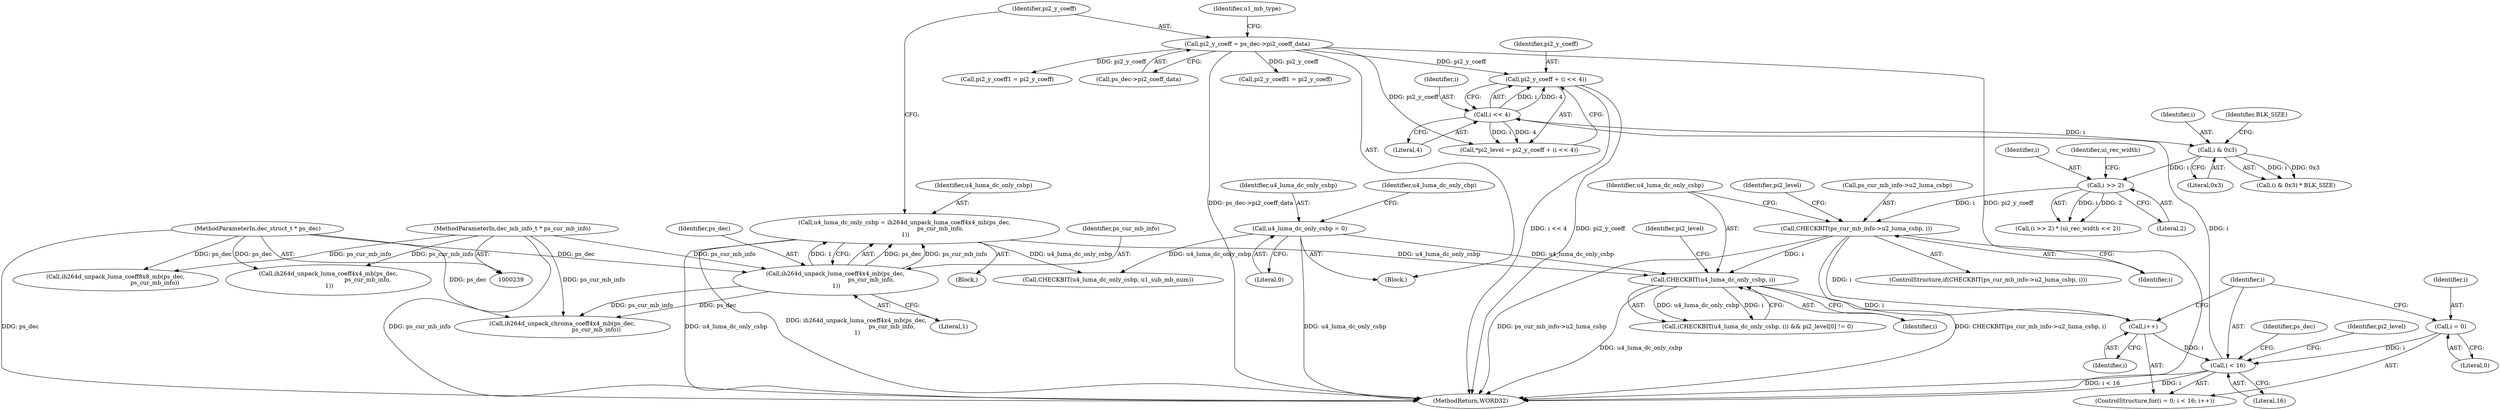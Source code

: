 digraph "0_Android_a583270e1c96d307469c83dc42bd3c5f1b9ef63f@pointer" {
"1000916" [label="(Call,pi2_y_coeff + (i << 4))"];
"1000779" [label="(Call,pi2_y_coeff = ps_dec->pi2_coeff_data)"];
"1000918" [label="(Call,i << 4)"];
"1000907" [label="(Call,i < 16)"];
"1000904" [label="(Call,i = 0)"];
"1000910" [label="(Call,i++)"];
"1000941" [label="(Call,CHECKBIT(ps_cur_mb_info->u2_luma_csbp, i))"];
"1000933" [label="(Call,i >> 2)"];
"1000928" [label="(Call,i & 0x3)"];
"1000976" [label="(Call,CHECKBIT(u4_luma_dc_only_csbp, i))"];
"1000750" [label="(Call,u4_luma_dc_only_csbp = ih264d_unpack_luma_coeff4x4_mb(ps_dec,\n                                       ps_cur_mb_info,\n 1))"];
"1000752" [label="(Call,ih264d_unpack_luma_coeff4x4_mb(ps_dec,\n                                       ps_cur_mb_info,\n 1))"];
"1000240" [label="(MethodParameterIn,dec_struct_t * ps_dec)"];
"1000241" [label="(MethodParameterIn,dec_mb_info_t * ps_cur_mb_info)"];
"1000334" [label="(Call,u4_luma_dc_only_csbp = 0)"];
"1000930" [label="(Literal,0x3)"];
"1000942" [label="(Call,ps_cur_mb_info->u2_luma_csbp)"];
"1000917" [label="(Identifier,pi2_y_coeff)"];
"1000907" [label="(Call,i < 16)"];
"1003254" [label="(MethodReturn,WORD32)"];
"1002220" [label="(Call,pi2_y_coeff1 = pi2_y_coeff)"];
"1000910" [label="(Call,i++)"];
"1000336" [label="(Literal,0)"];
"1000941" [label="(Call,CHECKBIT(ps_cur_mb_info->u2_luma_csbp, i))"];
"1000751" [label="(Identifier,u4_luma_dc_only_csbp)"];
"1000932" [label="(Call,(i >> 2) * (ui_rec_width << 2))"];
"1000937" [label="(Identifier,ui_rec_width)"];
"1000749" [label="(Block,)"];
"1000920" [label="(Literal,4)"];
"1002614" [label="(Identifier,ps_dec)"];
"1000904" [label="(Call,i = 0)"];
"1000918" [label="(Call,i << 4)"];
"1000928" [label="(Call,i & 0x3)"];
"1000940" [label="(ControlStructure,if(CHECKBIT(ps_cur_mb_info->u2_luma_csbp, i)))"];
"1000909" [label="(Literal,16)"];
"1000768" [label="(Call,ih264d_unpack_luma_coeff4x4_mb(ps_dec,\n                                           ps_cur_mb_info,\n 1))"];
"1000779" [label="(Call,pi2_y_coeff = ps_dec->pi2_coeff_data)"];
"1000905" [label="(Identifier,i)"];
"1000915" [label="(Identifier,pi2_level)"];
"1000241" [label="(MethodParameterIn,dec_mb_info_t * ps_cur_mb_info)"];
"1000750" [label="(Call,u4_luma_dc_only_csbp = ih264d_unpack_luma_coeff4x4_mb(ps_dec,\n                                       ps_cur_mb_info,\n 1))"];
"1000903" [label="(ControlStructure,for(i = 0; i < 16; i++))"];
"1000906" [label="(Literal,0)"];
"1000945" [label="(Identifier,i)"];
"1000754" [label="(Identifier,ps_cur_mb_info)"];
"1000240" [label="(MethodParameterIn,dec_struct_t * ps_dec)"];
"1000934" [label="(Identifier,i)"];
"1000334" [label="(Call,u4_luma_dc_only_csbp = 0)"];
"1000976" [label="(Call,CHECKBIT(u4_luma_dc_only_csbp, i))"];
"1000243" [label="(Block,)"];
"1000776" [label="(Call,ih264d_unpack_luma_coeff8x8_mb(ps_dec,\n                                           ps_cur_mb_info))"];
"1000335" [label="(Identifier,u4_luma_dc_only_csbp)"];
"1002613" [label="(Call,ih264d_unpack_chroma_coeff4x4_mb(ps_dec,\n                                     ps_cur_mb_info))"];
"1000752" [label="(Call,ih264d_unpack_luma_coeff4x4_mb(ps_dec,\n                                       ps_cur_mb_info,\n 1))"];
"1000935" [label="(Literal,2)"];
"1000948" [label="(Identifier,pi2_level)"];
"1000914" [label="(Call,*pi2_level = pi2_y_coeff + (i << 4))"];
"1000908" [label="(Identifier,i)"];
"1000755" [label="(Literal,1)"];
"1000786" [label="(Identifier,u1_mb_type)"];
"1000919" [label="(Identifier,i)"];
"1000911" [label="(Identifier,i)"];
"1000927" [label="(Call,(i & 0x3) * BLK_SIZE)"];
"1000931" [label="(Identifier,BLK_SIZE)"];
"1000978" [label="(Identifier,i)"];
"1000929" [label="(Identifier,i)"];
"1000933" [label="(Call,i >> 2)"];
"1000981" [label="(Identifier,pi2_level)"];
"1000781" [label="(Call,ps_dec->pi2_coeff_data)"];
"1001389" [label="(Call,pi2_y_coeff1 = pi2_y_coeff)"];
"1001716" [label="(Call,CHECKBIT(u4_luma_dc_only_csbp, u1_sub_mb_num))"];
"1000780" [label="(Identifier,pi2_y_coeff)"];
"1000975" [label="(Call,(CHECKBIT(u4_luma_dc_only_csbp, i)) && pi2_level[0] != 0)"];
"1000916" [label="(Call,pi2_y_coeff + (i << 4))"];
"1000753" [label="(Identifier,ps_dec)"];
"1000977" [label="(Identifier,u4_luma_dc_only_csbp)"];
"1000339" [label="(Identifier,u4_luma_dc_only_cbp)"];
"1000916" -> "1000914"  [label="AST: "];
"1000916" -> "1000918"  [label="CFG: "];
"1000917" -> "1000916"  [label="AST: "];
"1000918" -> "1000916"  [label="AST: "];
"1000914" -> "1000916"  [label="CFG: "];
"1000916" -> "1003254"  [label="DDG: i << 4"];
"1000916" -> "1003254"  [label="DDG: pi2_y_coeff"];
"1000779" -> "1000916"  [label="DDG: pi2_y_coeff"];
"1000918" -> "1000916"  [label="DDG: i"];
"1000918" -> "1000916"  [label="DDG: 4"];
"1000779" -> "1000243"  [label="AST: "];
"1000779" -> "1000781"  [label="CFG: "];
"1000780" -> "1000779"  [label="AST: "];
"1000781" -> "1000779"  [label="AST: "];
"1000786" -> "1000779"  [label="CFG: "];
"1000779" -> "1003254"  [label="DDG: pi2_y_coeff"];
"1000779" -> "1003254"  [label="DDG: ps_dec->pi2_coeff_data"];
"1000779" -> "1000914"  [label="DDG: pi2_y_coeff"];
"1000779" -> "1001389"  [label="DDG: pi2_y_coeff"];
"1000779" -> "1002220"  [label="DDG: pi2_y_coeff"];
"1000918" -> "1000920"  [label="CFG: "];
"1000919" -> "1000918"  [label="AST: "];
"1000920" -> "1000918"  [label="AST: "];
"1000918" -> "1000914"  [label="DDG: i"];
"1000918" -> "1000914"  [label="DDG: 4"];
"1000907" -> "1000918"  [label="DDG: i"];
"1000918" -> "1000928"  [label="DDG: i"];
"1000907" -> "1000903"  [label="AST: "];
"1000907" -> "1000909"  [label="CFG: "];
"1000908" -> "1000907"  [label="AST: "];
"1000909" -> "1000907"  [label="AST: "];
"1000915" -> "1000907"  [label="CFG: "];
"1002614" -> "1000907"  [label="CFG: "];
"1000907" -> "1003254"  [label="DDG: i < 16"];
"1000907" -> "1003254"  [label="DDG: i"];
"1000904" -> "1000907"  [label="DDG: i"];
"1000910" -> "1000907"  [label="DDG: i"];
"1000904" -> "1000903"  [label="AST: "];
"1000904" -> "1000906"  [label="CFG: "];
"1000905" -> "1000904"  [label="AST: "];
"1000906" -> "1000904"  [label="AST: "];
"1000908" -> "1000904"  [label="CFG: "];
"1000910" -> "1000903"  [label="AST: "];
"1000910" -> "1000911"  [label="CFG: "];
"1000911" -> "1000910"  [label="AST: "];
"1000908" -> "1000910"  [label="CFG: "];
"1000941" -> "1000910"  [label="DDG: i"];
"1000976" -> "1000910"  [label="DDG: i"];
"1000941" -> "1000940"  [label="AST: "];
"1000941" -> "1000945"  [label="CFG: "];
"1000942" -> "1000941"  [label="AST: "];
"1000945" -> "1000941"  [label="AST: "];
"1000948" -> "1000941"  [label="CFG: "];
"1000977" -> "1000941"  [label="CFG: "];
"1000941" -> "1003254"  [label="DDG: ps_cur_mb_info->u2_luma_csbp"];
"1000941" -> "1003254"  [label="DDG: CHECKBIT(ps_cur_mb_info->u2_luma_csbp, i)"];
"1000933" -> "1000941"  [label="DDG: i"];
"1000941" -> "1000976"  [label="DDG: i"];
"1000933" -> "1000932"  [label="AST: "];
"1000933" -> "1000935"  [label="CFG: "];
"1000934" -> "1000933"  [label="AST: "];
"1000935" -> "1000933"  [label="AST: "];
"1000937" -> "1000933"  [label="CFG: "];
"1000933" -> "1000932"  [label="DDG: i"];
"1000933" -> "1000932"  [label="DDG: 2"];
"1000928" -> "1000933"  [label="DDG: i"];
"1000928" -> "1000927"  [label="AST: "];
"1000928" -> "1000930"  [label="CFG: "];
"1000929" -> "1000928"  [label="AST: "];
"1000930" -> "1000928"  [label="AST: "];
"1000931" -> "1000928"  [label="CFG: "];
"1000928" -> "1000927"  [label="DDG: i"];
"1000928" -> "1000927"  [label="DDG: 0x3"];
"1000976" -> "1000975"  [label="AST: "];
"1000976" -> "1000978"  [label="CFG: "];
"1000977" -> "1000976"  [label="AST: "];
"1000978" -> "1000976"  [label="AST: "];
"1000981" -> "1000976"  [label="CFG: "];
"1000975" -> "1000976"  [label="CFG: "];
"1000976" -> "1003254"  [label="DDG: u4_luma_dc_only_csbp"];
"1000976" -> "1000975"  [label="DDG: u4_luma_dc_only_csbp"];
"1000976" -> "1000975"  [label="DDG: i"];
"1000750" -> "1000976"  [label="DDG: u4_luma_dc_only_csbp"];
"1000334" -> "1000976"  [label="DDG: u4_luma_dc_only_csbp"];
"1000750" -> "1000749"  [label="AST: "];
"1000750" -> "1000752"  [label="CFG: "];
"1000751" -> "1000750"  [label="AST: "];
"1000752" -> "1000750"  [label="AST: "];
"1000780" -> "1000750"  [label="CFG: "];
"1000750" -> "1003254"  [label="DDG: u4_luma_dc_only_csbp"];
"1000750" -> "1003254"  [label="DDG: ih264d_unpack_luma_coeff4x4_mb(ps_dec,\n                                       ps_cur_mb_info,\n 1)"];
"1000752" -> "1000750"  [label="DDG: ps_dec"];
"1000752" -> "1000750"  [label="DDG: ps_cur_mb_info"];
"1000752" -> "1000750"  [label="DDG: 1"];
"1000750" -> "1001716"  [label="DDG: u4_luma_dc_only_csbp"];
"1000752" -> "1000755"  [label="CFG: "];
"1000753" -> "1000752"  [label="AST: "];
"1000754" -> "1000752"  [label="AST: "];
"1000755" -> "1000752"  [label="AST: "];
"1000240" -> "1000752"  [label="DDG: ps_dec"];
"1000241" -> "1000752"  [label="DDG: ps_cur_mb_info"];
"1000752" -> "1002613"  [label="DDG: ps_dec"];
"1000752" -> "1002613"  [label="DDG: ps_cur_mb_info"];
"1000240" -> "1000239"  [label="AST: "];
"1000240" -> "1003254"  [label="DDG: ps_dec"];
"1000240" -> "1000768"  [label="DDG: ps_dec"];
"1000240" -> "1000776"  [label="DDG: ps_dec"];
"1000240" -> "1002613"  [label="DDG: ps_dec"];
"1000241" -> "1000239"  [label="AST: "];
"1000241" -> "1003254"  [label="DDG: ps_cur_mb_info"];
"1000241" -> "1000768"  [label="DDG: ps_cur_mb_info"];
"1000241" -> "1000776"  [label="DDG: ps_cur_mb_info"];
"1000241" -> "1002613"  [label="DDG: ps_cur_mb_info"];
"1000334" -> "1000243"  [label="AST: "];
"1000334" -> "1000336"  [label="CFG: "];
"1000335" -> "1000334"  [label="AST: "];
"1000336" -> "1000334"  [label="AST: "];
"1000339" -> "1000334"  [label="CFG: "];
"1000334" -> "1003254"  [label="DDG: u4_luma_dc_only_csbp"];
"1000334" -> "1001716"  [label="DDG: u4_luma_dc_only_csbp"];
}
